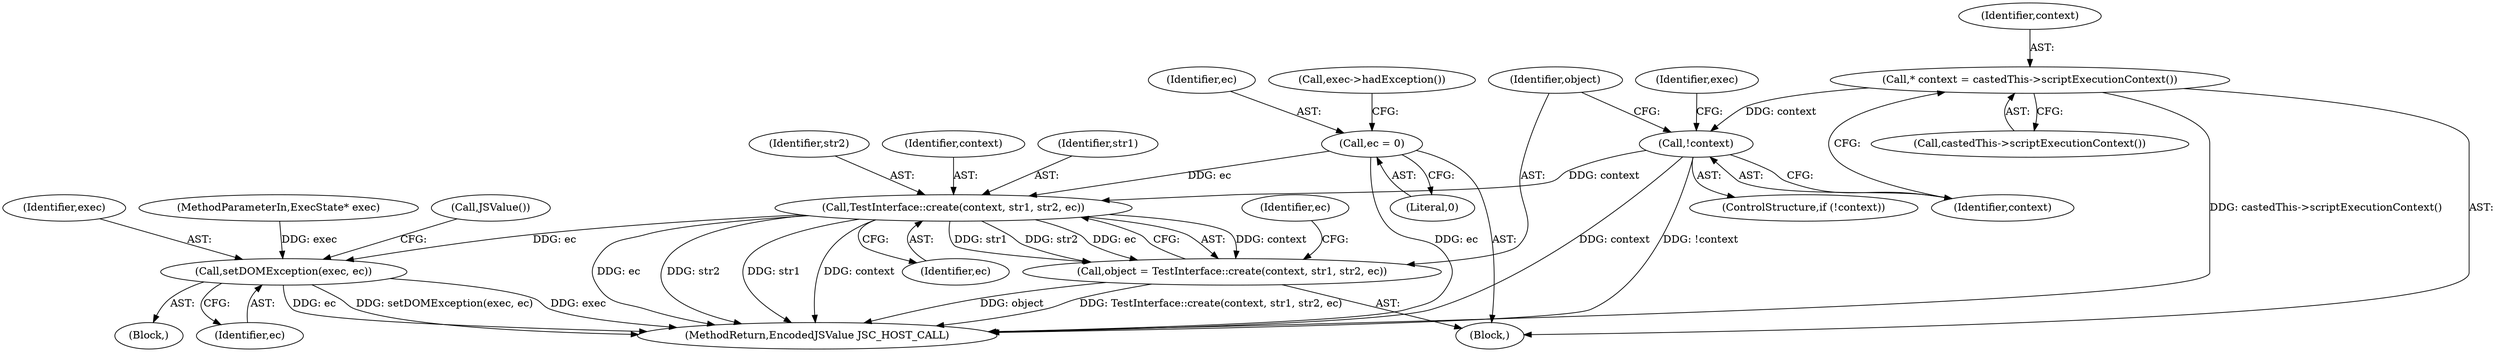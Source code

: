 digraph "0_Chrome_b944f670bb7a8a919daac497a4ea0536c954c201_16@API" {
"1000146" [label="(Call,TestInterface::create(context, str1, str2, ec))"];
"1000135" [label="(Call,!context)"];
"1000131" [label="(Call,* context = castedThis->scriptExecutionContext())"];
"1000115" [label="(Call,ec = 0)"];
"1000144" [label="(Call,object = TestInterface::create(context, str1, str2, ec))"];
"1000154" [label="(Call,setDOMException(exec, ec))"];
"1000150" [label="(Identifier,ec)"];
"1000120" [label="(Call,exec->hadException())"];
"1000149" [label="(Identifier,str2)"];
"1000102" [label="(Block,)"];
"1000147" [label="(Identifier,context)"];
"1000146" [label="(Call,TestInterface::create(context, str1, str2, ec))"];
"1000167" [label="(MethodReturn,EncodedJSValue JSC_HOST_CALL)"];
"1000153" [label="(Block,)"];
"1000156" [label="(Identifier,ec)"];
"1000152" [label="(Identifier,ec)"];
"1000101" [label="(MethodParameterIn,ExecState* exec)"];
"1000139" [label="(Identifier,exec)"];
"1000159" [label="(Call,JSValue())"];
"1000115" [label="(Call,ec = 0)"];
"1000136" [label="(Identifier,context)"];
"1000131" [label="(Call,* context = castedThis->scriptExecutionContext())"];
"1000132" [label="(Identifier,context)"];
"1000148" [label="(Identifier,str1)"];
"1000116" [label="(Identifier,ec)"];
"1000133" [label="(Call,castedThis->scriptExecutionContext())"];
"1000155" [label="(Identifier,exec)"];
"1000134" [label="(ControlStructure,if (!context))"];
"1000145" [label="(Identifier,object)"];
"1000154" [label="(Call,setDOMException(exec, ec))"];
"1000135" [label="(Call,!context)"];
"1000117" [label="(Literal,0)"];
"1000144" [label="(Call,object = TestInterface::create(context, str1, str2, ec))"];
"1000146" -> "1000144"  [label="AST: "];
"1000146" -> "1000150"  [label="CFG: "];
"1000147" -> "1000146"  [label="AST: "];
"1000148" -> "1000146"  [label="AST: "];
"1000149" -> "1000146"  [label="AST: "];
"1000150" -> "1000146"  [label="AST: "];
"1000144" -> "1000146"  [label="CFG: "];
"1000146" -> "1000167"  [label="DDG: ec"];
"1000146" -> "1000167"  [label="DDG: str2"];
"1000146" -> "1000167"  [label="DDG: str1"];
"1000146" -> "1000167"  [label="DDG: context"];
"1000146" -> "1000144"  [label="DDG: context"];
"1000146" -> "1000144"  [label="DDG: str1"];
"1000146" -> "1000144"  [label="DDG: str2"];
"1000146" -> "1000144"  [label="DDG: ec"];
"1000135" -> "1000146"  [label="DDG: context"];
"1000115" -> "1000146"  [label="DDG: ec"];
"1000146" -> "1000154"  [label="DDG: ec"];
"1000135" -> "1000134"  [label="AST: "];
"1000135" -> "1000136"  [label="CFG: "];
"1000136" -> "1000135"  [label="AST: "];
"1000139" -> "1000135"  [label="CFG: "];
"1000145" -> "1000135"  [label="CFG: "];
"1000135" -> "1000167"  [label="DDG: !context"];
"1000135" -> "1000167"  [label="DDG: context"];
"1000131" -> "1000135"  [label="DDG: context"];
"1000131" -> "1000102"  [label="AST: "];
"1000131" -> "1000133"  [label="CFG: "];
"1000132" -> "1000131"  [label="AST: "];
"1000133" -> "1000131"  [label="AST: "];
"1000136" -> "1000131"  [label="CFG: "];
"1000131" -> "1000167"  [label="DDG: castedThis->scriptExecutionContext()"];
"1000115" -> "1000102"  [label="AST: "];
"1000115" -> "1000117"  [label="CFG: "];
"1000116" -> "1000115"  [label="AST: "];
"1000117" -> "1000115"  [label="AST: "];
"1000120" -> "1000115"  [label="CFG: "];
"1000115" -> "1000167"  [label="DDG: ec"];
"1000144" -> "1000102"  [label="AST: "];
"1000145" -> "1000144"  [label="AST: "];
"1000152" -> "1000144"  [label="CFG: "];
"1000144" -> "1000167"  [label="DDG: object"];
"1000144" -> "1000167"  [label="DDG: TestInterface::create(context, str1, str2, ec)"];
"1000154" -> "1000153"  [label="AST: "];
"1000154" -> "1000156"  [label="CFG: "];
"1000155" -> "1000154"  [label="AST: "];
"1000156" -> "1000154"  [label="AST: "];
"1000159" -> "1000154"  [label="CFG: "];
"1000154" -> "1000167"  [label="DDG: setDOMException(exec, ec)"];
"1000154" -> "1000167"  [label="DDG: exec"];
"1000154" -> "1000167"  [label="DDG: ec"];
"1000101" -> "1000154"  [label="DDG: exec"];
}
